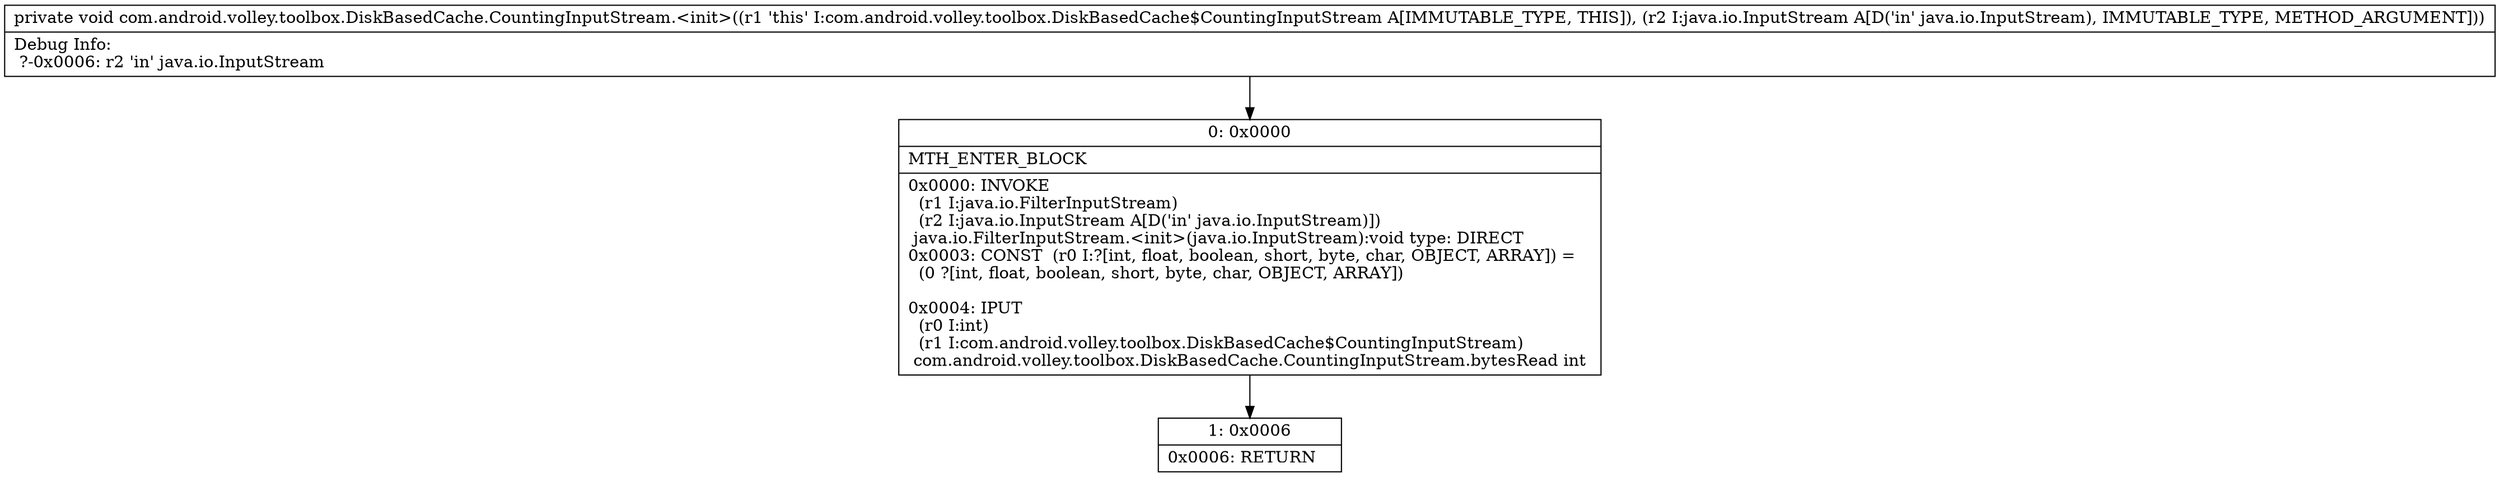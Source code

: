 digraph "CFG forcom.android.volley.toolbox.DiskBasedCache.CountingInputStream.\<init\>(Ljava\/io\/InputStream;)V" {
Node_0 [shape=record,label="{0\:\ 0x0000|MTH_ENTER_BLOCK\l|0x0000: INVOKE  \l  (r1 I:java.io.FilterInputStream)\l  (r2 I:java.io.InputStream A[D('in' java.io.InputStream)])\l java.io.FilterInputStream.\<init\>(java.io.InputStream):void type: DIRECT \l0x0003: CONST  (r0 I:?[int, float, boolean, short, byte, char, OBJECT, ARRAY]) = \l  (0 ?[int, float, boolean, short, byte, char, OBJECT, ARRAY])\l \l0x0004: IPUT  \l  (r0 I:int)\l  (r1 I:com.android.volley.toolbox.DiskBasedCache$CountingInputStream)\l com.android.volley.toolbox.DiskBasedCache.CountingInputStream.bytesRead int \l}"];
Node_1 [shape=record,label="{1\:\ 0x0006|0x0006: RETURN   \l}"];
MethodNode[shape=record,label="{private void com.android.volley.toolbox.DiskBasedCache.CountingInputStream.\<init\>((r1 'this' I:com.android.volley.toolbox.DiskBasedCache$CountingInputStream A[IMMUTABLE_TYPE, THIS]), (r2 I:java.io.InputStream A[D('in' java.io.InputStream), IMMUTABLE_TYPE, METHOD_ARGUMENT]))  | Debug Info:\l  ?\-0x0006: r2 'in' java.io.InputStream\l}"];
MethodNode -> Node_0;
Node_0 -> Node_1;
}

